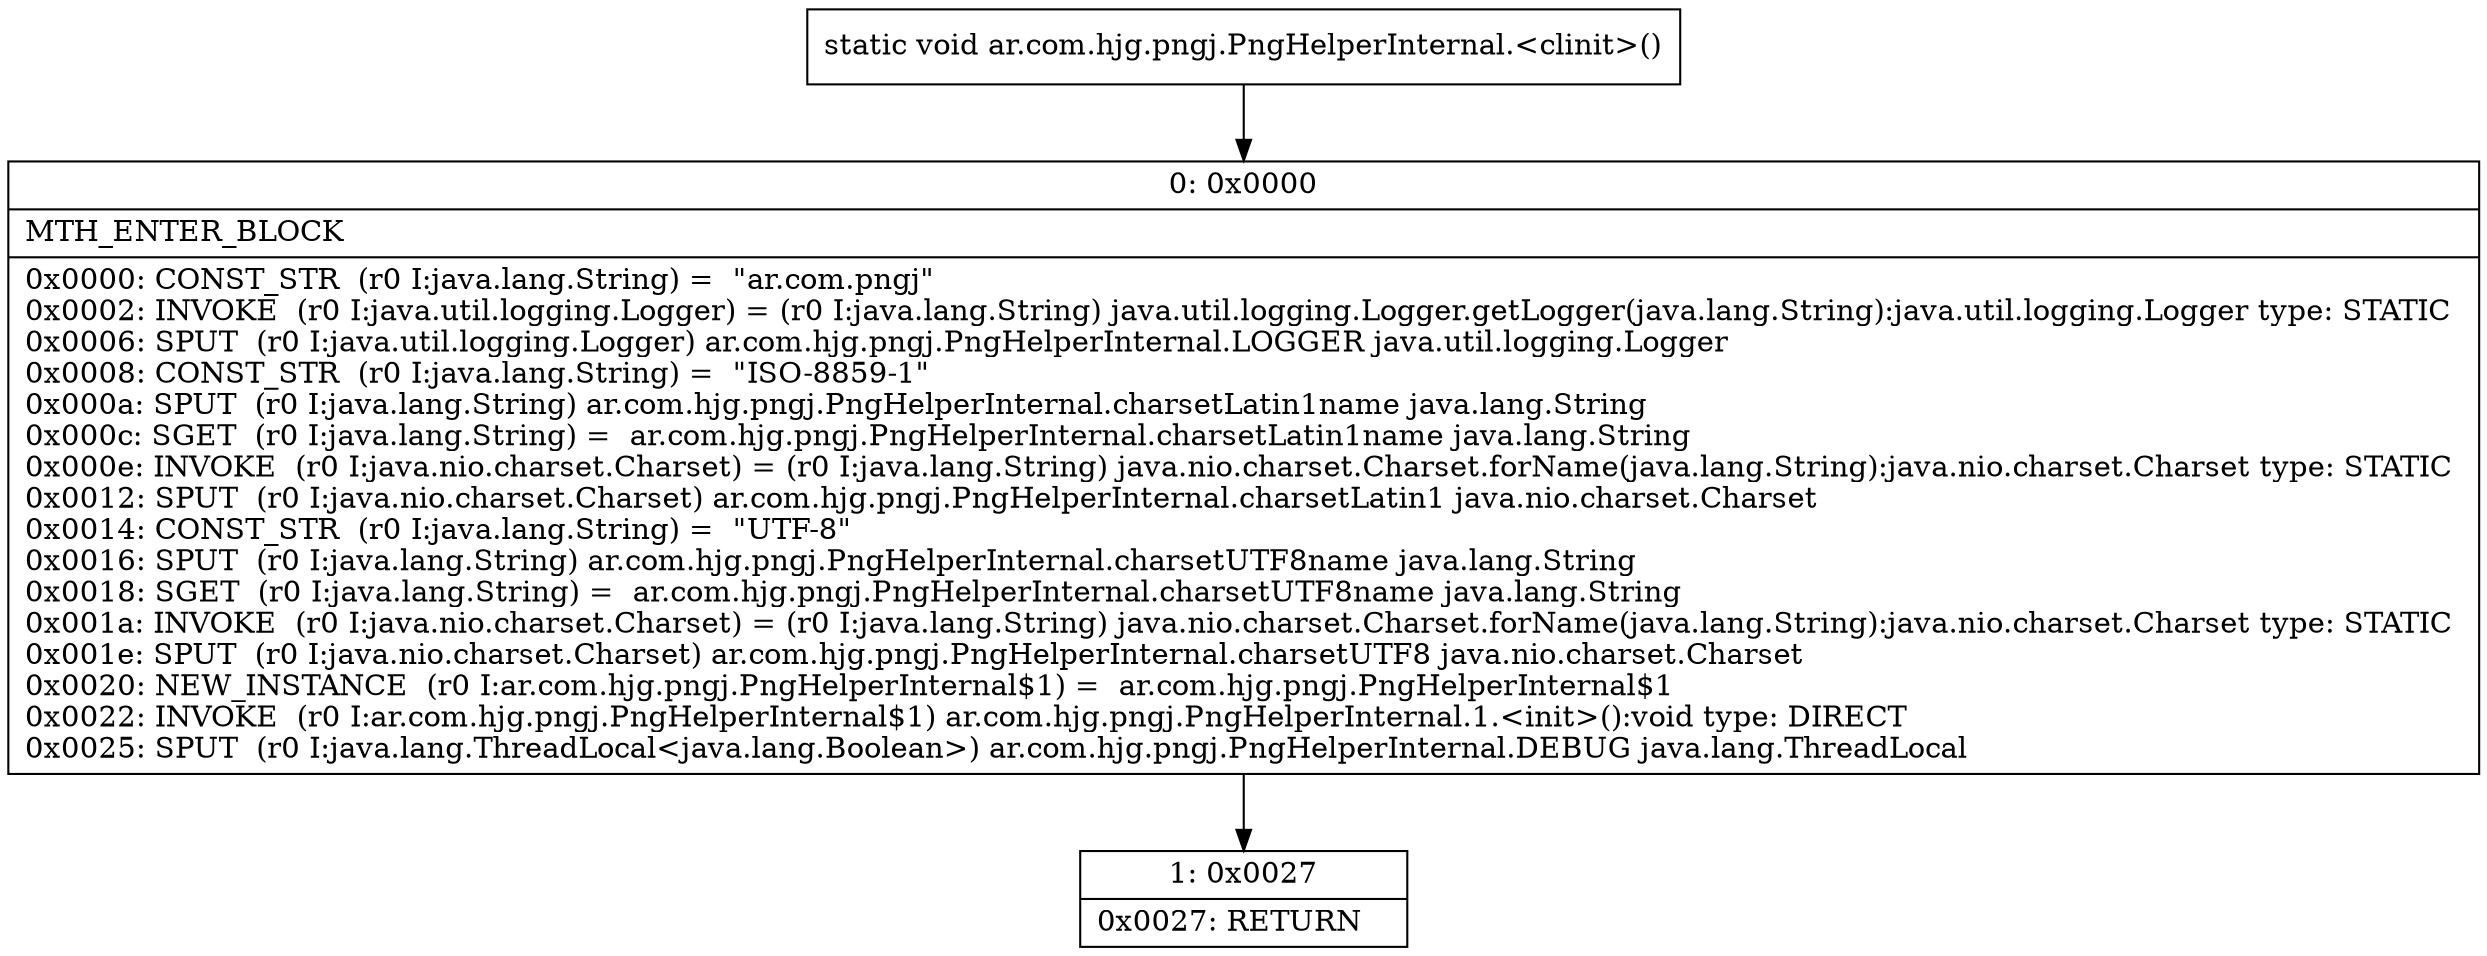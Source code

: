 digraph "CFG forar.com.hjg.pngj.PngHelperInternal.\<clinit\>()V" {
Node_0 [shape=record,label="{0\:\ 0x0000|MTH_ENTER_BLOCK\l|0x0000: CONST_STR  (r0 I:java.lang.String) =  \"ar.com.pngj\" \l0x0002: INVOKE  (r0 I:java.util.logging.Logger) = (r0 I:java.lang.String) java.util.logging.Logger.getLogger(java.lang.String):java.util.logging.Logger type: STATIC \l0x0006: SPUT  (r0 I:java.util.logging.Logger) ar.com.hjg.pngj.PngHelperInternal.LOGGER java.util.logging.Logger \l0x0008: CONST_STR  (r0 I:java.lang.String) =  \"ISO\-8859\-1\" \l0x000a: SPUT  (r0 I:java.lang.String) ar.com.hjg.pngj.PngHelperInternal.charsetLatin1name java.lang.String \l0x000c: SGET  (r0 I:java.lang.String) =  ar.com.hjg.pngj.PngHelperInternal.charsetLatin1name java.lang.String \l0x000e: INVOKE  (r0 I:java.nio.charset.Charset) = (r0 I:java.lang.String) java.nio.charset.Charset.forName(java.lang.String):java.nio.charset.Charset type: STATIC \l0x0012: SPUT  (r0 I:java.nio.charset.Charset) ar.com.hjg.pngj.PngHelperInternal.charsetLatin1 java.nio.charset.Charset \l0x0014: CONST_STR  (r0 I:java.lang.String) =  \"UTF\-8\" \l0x0016: SPUT  (r0 I:java.lang.String) ar.com.hjg.pngj.PngHelperInternal.charsetUTF8name java.lang.String \l0x0018: SGET  (r0 I:java.lang.String) =  ar.com.hjg.pngj.PngHelperInternal.charsetUTF8name java.lang.String \l0x001a: INVOKE  (r0 I:java.nio.charset.Charset) = (r0 I:java.lang.String) java.nio.charset.Charset.forName(java.lang.String):java.nio.charset.Charset type: STATIC \l0x001e: SPUT  (r0 I:java.nio.charset.Charset) ar.com.hjg.pngj.PngHelperInternal.charsetUTF8 java.nio.charset.Charset \l0x0020: NEW_INSTANCE  (r0 I:ar.com.hjg.pngj.PngHelperInternal$1) =  ar.com.hjg.pngj.PngHelperInternal$1 \l0x0022: INVOKE  (r0 I:ar.com.hjg.pngj.PngHelperInternal$1) ar.com.hjg.pngj.PngHelperInternal.1.\<init\>():void type: DIRECT \l0x0025: SPUT  (r0 I:java.lang.ThreadLocal\<java.lang.Boolean\>) ar.com.hjg.pngj.PngHelperInternal.DEBUG java.lang.ThreadLocal \l}"];
Node_1 [shape=record,label="{1\:\ 0x0027|0x0027: RETURN   \l}"];
MethodNode[shape=record,label="{static void ar.com.hjg.pngj.PngHelperInternal.\<clinit\>() }"];
MethodNode -> Node_0;
Node_0 -> Node_1;
}

